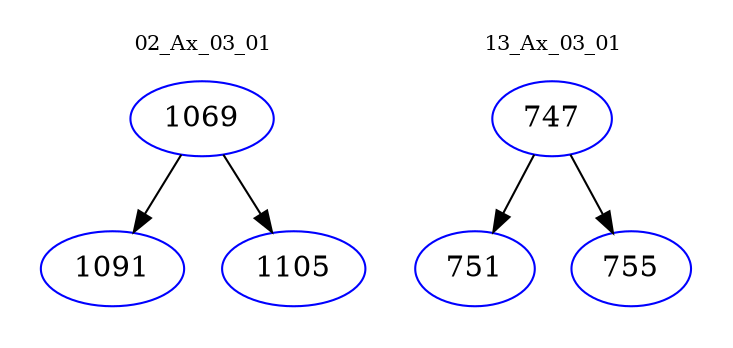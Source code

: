 digraph{
subgraph cluster_0 {
color = white
label = "02_Ax_03_01";
fontsize=10;
T0_1069 [label="1069", color="blue"]
T0_1069 -> T0_1091 [color="black"]
T0_1091 [label="1091", color="blue"]
T0_1069 -> T0_1105 [color="black"]
T0_1105 [label="1105", color="blue"]
}
subgraph cluster_1 {
color = white
label = "13_Ax_03_01";
fontsize=10;
T1_747 [label="747", color="blue"]
T1_747 -> T1_751 [color="black"]
T1_751 [label="751", color="blue"]
T1_747 -> T1_755 [color="black"]
T1_755 [label="755", color="blue"]
}
}
